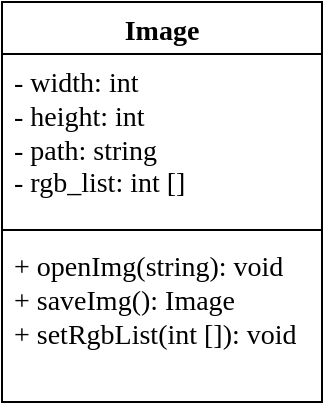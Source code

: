 <mxfile version="21.2.3" type="device">
  <diagram id="C5RBs43oDa-KdzZeNtuy" name="Page-1">
    <mxGraphModel dx="1050" dy="491" grid="1" gridSize="10" guides="1" tooltips="1" connect="1" arrows="1" fold="1" page="1" pageScale="1" pageWidth="827" pageHeight="1169" math="0" shadow="0">
      <root>
        <mxCell id="WIyWlLk6GJQsqaUBKTNV-0" />
        <mxCell id="WIyWlLk6GJQsqaUBKTNV-1" parent="WIyWlLk6GJQsqaUBKTNV-0" />
        <mxCell id="Uxrq80-AGwV7VNQA9VWP-0" value="Image" style="swimlane;fontStyle=1;align=center;verticalAlign=top;childLayout=stackLayout;horizontal=1;startSize=26;horizontalStack=0;resizeParent=1;resizeParentMax=0;resizeLast=0;collapsible=1;marginBottom=0;whiteSpace=wrap;html=1;fontFamily=Times New Roman;fontSize=14;" parent="WIyWlLk6GJQsqaUBKTNV-1" vertex="1">
          <mxGeometry x="210" y="140" width="160" height="200" as="geometry">
            <mxRectangle x="210" y="140" width="80" height="30" as="alternateBounds" />
          </mxGeometry>
        </mxCell>
        <mxCell id="Uxrq80-AGwV7VNQA9VWP-1" value="- width: int&lt;br style=&quot;font-size: 14px;&quot;&gt;- height: int&lt;br style=&quot;font-size: 14px;&quot;&gt;- path: string&lt;br style=&quot;font-size: 14px;&quot;&gt;- rgb_list: int []" style="text;strokeColor=none;fillColor=none;align=left;verticalAlign=top;spacingLeft=4;spacingRight=4;overflow=hidden;rotatable=0;points=[[0,0.5],[1,0.5]];portConstraint=eastwest;whiteSpace=wrap;html=1;fontFamily=Times New Roman;fontSize=14;" parent="Uxrq80-AGwV7VNQA9VWP-0" vertex="1">
          <mxGeometry y="26" width="160" height="84" as="geometry" />
        </mxCell>
        <mxCell id="Uxrq80-AGwV7VNQA9VWP-2" value="" style="line;strokeWidth=1;fillColor=none;align=left;verticalAlign=middle;spacingTop=-1;spacingLeft=3;spacingRight=3;rotatable=0;labelPosition=right;points=[];portConstraint=eastwest;strokeColor=inherit;fontFamily=Times New Roman;fontSize=14;" parent="Uxrq80-AGwV7VNQA9VWP-0" vertex="1">
          <mxGeometry y="110" width="160" height="8" as="geometry" />
        </mxCell>
        <mxCell id="Uxrq80-AGwV7VNQA9VWP-3" value="+ openImg(string): void&lt;br style=&quot;font-size: 14px;&quot;&gt;+ saveImg(): Image&lt;br style=&quot;font-size: 14px;&quot;&gt;+ setRgbList(int []): void" style="text;strokeColor=none;fillColor=none;align=left;verticalAlign=top;spacingLeft=4;spacingRight=4;overflow=hidden;rotatable=0;points=[[0,0.5],[1,0.5]];portConstraint=eastwest;whiteSpace=wrap;html=1;fontFamily=Times New Roman;fontSize=14;" parent="Uxrq80-AGwV7VNQA9VWP-0" vertex="1">
          <mxGeometry y="118" width="160" height="82" as="geometry" />
        </mxCell>
      </root>
    </mxGraphModel>
  </diagram>
</mxfile>

